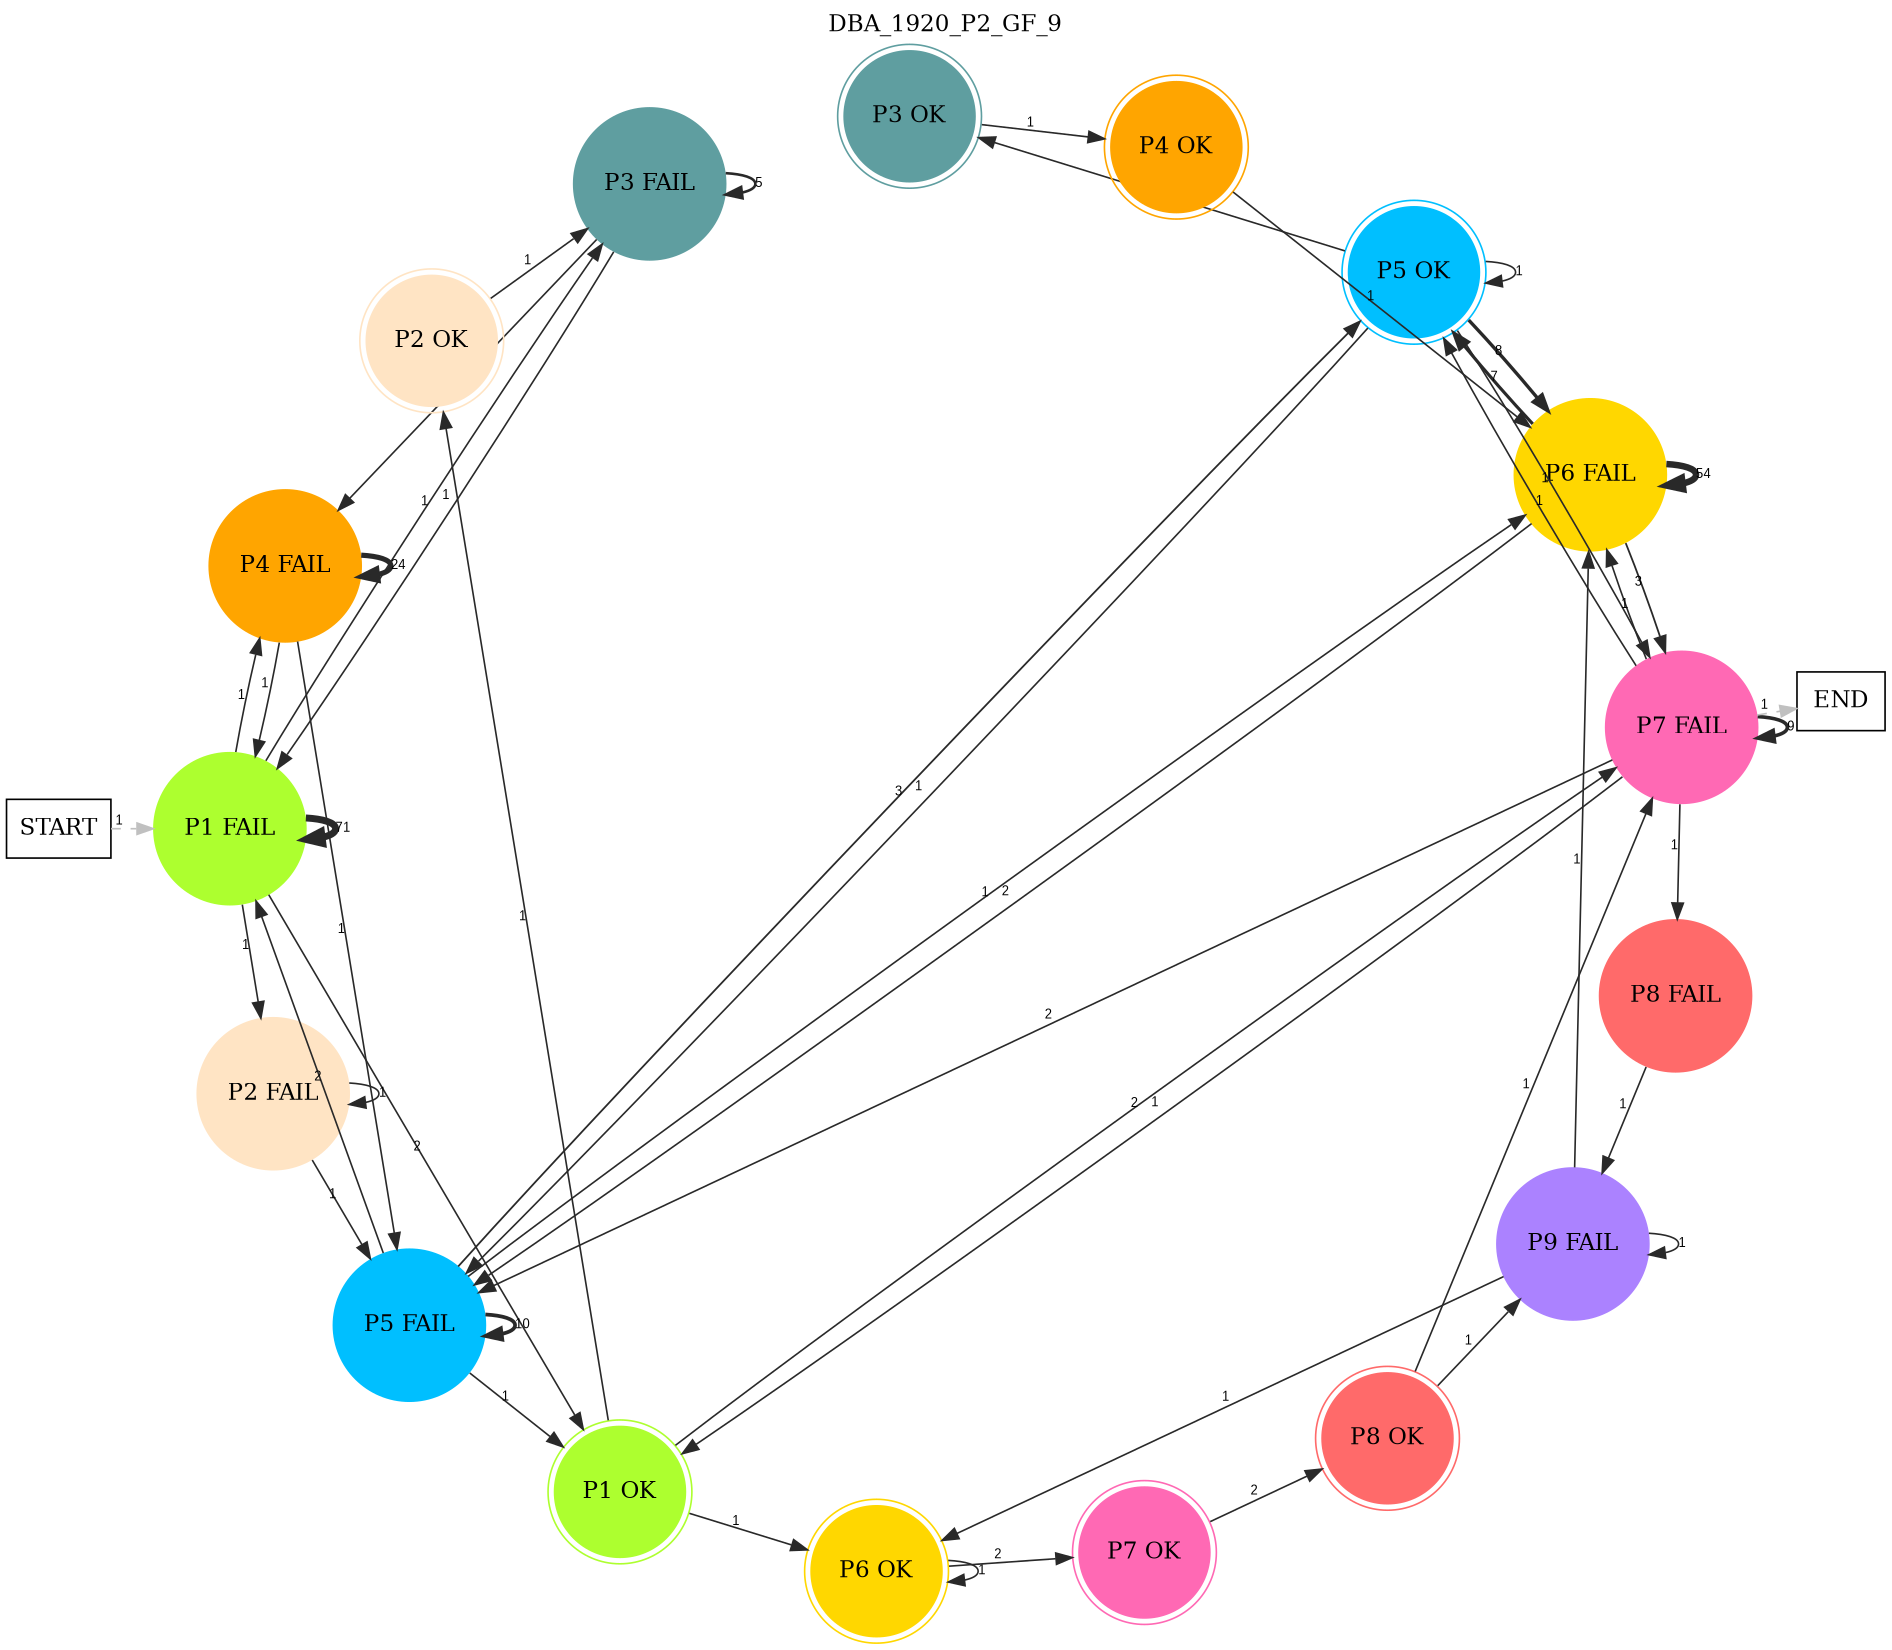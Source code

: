digraph DBA_1920_P2_GF_9 {
	labelloc="t";
	label=DBA_1920_P2_GF_9;
	dpi = 150
	size="16,11!";
	margin = 0;
layout=circo;
"START" [shape=box, fillcolor=white, style=filled, color=black]
"P1 FAIL" [shape=circle, color=greenyellow, style=filled]
"P4 FAIL" [shape=circle, color=orange, style=filled]
"P2 FAIL" [shape=circle, color=bisque, style=filled]
"P5 FAIL" [shape=circle, color=deepskyblue, style=filled]
"P3 FAIL" [shape=circle, color=cadetblue, style=filled]
"P1 OK" [shape=circle, color=greenyellow, peripheries=2, style=filled]
"P2 OK" [shape=circle, color=bisque, peripheries=2, style=filled]
"P5 OK" [shape=circle, color=deepskyblue, peripheries=2, style=filled]
"P3 OK" [shape=circle, color=cadetblue, peripheries=2, style=filled]
"P4 OK" [shape=circle, color=orange, peripheries=2, style=filled]
"P6 FAIL" [shape=circle, color=gold, style=filled]
"P7 FAIL" [shape=circle, color=hotpink, style=filled]
"P8 FAIL" [shape=circle, color=indianred1, style=filled]
"P9 FAIL" [shape=circle, color=mediumpurple1, style=filled]
"P6 OK" [shape=circle, color=gold, peripheries=2, style=filled]
"P7 OK" [shape=circle, color=hotpink, peripheries=2, style=filled]
"P8 OK" [shape=circle, color=indianred1, peripheries=2, style=filled]
"END" [shape=box, fillcolor=white, style=filled, color=black]
"START" -> "P1 FAIL" [ style = dashed color=grey label ="1" labelfloat=false fontname="Arial" fontsize=8]

"P1 FAIL" -> "P1 FAIL" [ color=grey16 penwidth = "4.26267987704132"label ="71" labelfloat=false fontname="Arial" fontsize=8]

"P1 FAIL" -> "P4 FAIL" [ color=grey16 penwidth = "1"label ="1" labelfloat=false fontname="Arial" fontsize=8]

"P1 FAIL" -> "P2 FAIL" [ color=grey16 penwidth = "1"label ="1" labelfloat=false fontname="Arial" fontsize=8]

"P1 FAIL" -> "P3 FAIL" [ color=grey16 penwidth = "1"label ="1" labelfloat=false fontname="Arial" fontsize=8]

"P1 FAIL" -> "P1 OK" [ color=grey16 penwidth = "1"label ="2" labelfloat=false fontname="Arial" fontsize=8]

"P4 FAIL" -> "P1 FAIL" [ color=grey16 penwidth = "1"label ="1" labelfloat=false fontname="Arial" fontsize=8]

"P4 FAIL" -> "P4 FAIL" [ color=grey16 penwidth = "3.17805383034795"label ="24" labelfloat=false fontname="Arial" fontsize=8]

"P4 FAIL" -> "P5 FAIL" [ color=grey16 penwidth = "1"label ="1" labelfloat=false fontname="Arial" fontsize=8]

"P2 FAIL" -> "P2 FAIL" [ color=grey16 penwidth = "1"label ="1" labelfloat=false fontname="Arial" fontsize=8]

"P2 FAIL" -> "P5 FAIL" [ color=grey16 penwidth = "1"label ="1" labelfloat=false fontname="Arial" fontsize=8]

"P5 FAIL" -> "P1 FAIL" [ color=grey16 penwidth = "1"label ="2" labelfloat=false fontname="Arial" fontsize=8]

"P5 FAIL" -> "P5 FAIL" [ color=grey16 penwidth = "2.30258509299405"label ="10" labelfloat=false fontname="Arial" fontsize=8]

"P5 FAIL" -> "P1 OK" [ color=grey16 penwidth = "1"label ="1" labelfloat=false fontname="Arial" fontsize=8]

"P5 FAIL" -> "P5 OK" [ color=grey16 penwidth = "1.09861228866811"label ="3" labelfloat=false fontname="Arial" fontsize=8]

"P5 FAIL" -> "P6 FAIL" [ color=grey16 penwidth = "1"label ="1" labelfloat=false fontname="Arial" fontsize=8]

"P3 FAIL" -> "P1 FAIL" [ color=grey16 penwidth = "1"label ="1" labelfloat=false fontname="Arial" fontsize=8]

"P3 FAIL" -> "P4 FAIL" [ color=grey16 penwidth = "1"label ="1" labelfloat=false fontname="Arial" fontsize=8]

"P3 FAIL" -> "P3 FAIL" [ color=grey16 penwidth = "1.6094379124341"label ="5" labelfloat=false fontname="Arial" fontsize=8]

"P1 OK" -> "P2 OK" [ color=grey16 penwidth = "1"label ="1" labelfloat=false fontname="Arial" fontsize=8]

"P1 OK" -> "P7 FAIL" [ color=grey16 penwidth = "1"label ="2" labelfloat=false fontname="Arial" fontsize=8]

"P1 OK" -> "P6 OK" [ color=grey16 penwidth = "1"label ="1" labelfloat=false fontname="Arial" fontsize=8]

"P2 OK" -> "P3 FAIL" [ color=grey16 penwidth = "1"label ="1" labelfloat=false fontname="Arial" fontsize=8]

"P5 OK" -> "P5 FAIL" [ color=grey16 penwidth = "1"label ="1" labelfloat=false fontname="Arial" fontsize=8]

"P5 OK" -> "P5 OK" [ color=grey16 penwidth = "1"label ="1" labelfloat=false fontname="Arial" fontsize=8]

"P5 OK" -> "P3 OK" [ color=grey16 penwidth = "1"label ="1" labelfloat=false fontname="Arial" fontsize=8]

"P5 OK" -> "P6 FAIL" [ color=grey16 penwidth = "2.07944154167984"label ="8" labelfloat=false fontname="Arial" fontsize=8]

"P5 OK" -> "P7 FAIL" [ color=grey16 penwidth = "1"label ="1" labelfloat=false fontname="Arial" fontsize=8]

"P3 OK" -> "P4 OK" [ color=grey16 penwidth = "1"label ="1" labelfloat=false fontname="Arial" fontsize=8]

"P4 OK" -> "P6 FAIL" [ color=grey16 penwidth = "1"label ="1" labelfloat=false fontname="Arial" fontsize=8]

"P6 FAIL" -> "P5 FAIL" [ color=grey16 penwidth = "1"label ="2" labelfloat=false fontname="Arial" fontsize=8]

"P6 FAIL" -> "P5 OK" [ color=grey16 penwidth = "1.94591014905531"label ="7" labelfloat=false fontname="Arial" fontsize=8]

"P6 FAIL" -> "P6 FAIL" [ color=grey16 penwidth = "3.98898404656427"label ="54" labelfloat=false fontname="Arial" fontsize=8]

"P6 FAIL" -> "P7 FAIL" [ color=grey16 penwidth = "1.09861228866811"label ="3" labelfloat=false fontname="Arial" fontsize=8]

"P7 FAIL" -> "P5 FAIL" [ color=grey16 penwidth = "1"label ="2" labelfloat=false fontname="Arial" fontsize=8]

"P7 FAIL" -> "P1 OK" [ color=grey16 penwidth = "1"label ="1" labelfloat=false fontname="Arial" fontsize=8]

"P7 FAIL" -> "P5 OK" [ color=grey16 penwidth = "1"label ="1" labelfloat=false fontname="Arial" fontsize=8]

"P7 FAIL" -> "P6 FAIL" [ color=grey16 penwidth = "1"label ="1" labelfloat=false fontname="Arial" fontsize=8]

"P7 FAIL" -> "P7 FAIL" [ color=grey16 penwidth = "2.19722457733622"label ="9" labelfloat=false fontname="Arial" fontsize=8]

"P7 FAIL" -> "P8 FAIL" [ color=grey16 penwidth = "1"label ="1" labelfloat=false fontname="Arial" fontsize=8]

"P7 FAIL" -> "END" [ style = dashed color=grey label ="1" labelfloat=false fontname="Arial" fontsize=8]

"P8 FAIL" -> "P9 FAIL" [ color=grey16 penwidth = "1"label ="1" labelfloat=false fontname="Arial" fontsize=8]

"P9 FAIL" -> "P6 FAIL" [ color=grey16 penwidth = "1"label ="1" labelfloat=false fontname="Arial" fontsize=8]

"P9 FAIL" -> "P9 FAIL" [ color=grey16 penwidth = "1"label ="1" labelfloat=false fontname="Arial" fontsize=8]

"P9 FAIL" -> "P6 OK" [ color=grey16 penwidth = "1"label ="1" labelfloat=false fontname="Arial" fontsize=8]

"P6 OK" -> "P6 OK" [ color=grey16 penwidth = "1"label ="1" labelfloat=false fontname="Arial" fontsize=8]

"P6 OK" -> "P7 OK" [ color=grey16 penwidth = "1"label ="2" labelfloat=false fontname="Arial" fontsize=8]

"P7 OK" -> "P8 OK" [ color=grey16 penwidth = "1"label ="2" labelfloat=false fontname="Arial" fontsize=8]

"P8 OK" -> "P7 FAIL" [ color=grey16 penwidth = "1"label ="1" labelfloat=false fontname="Arial" fontsize=8]

"P8 OK" -> "P9 FAIL" [ color=grey16 penwidth = "1"label ="1" labelfloat=false fontname="Arial" fontsize=8]

}
